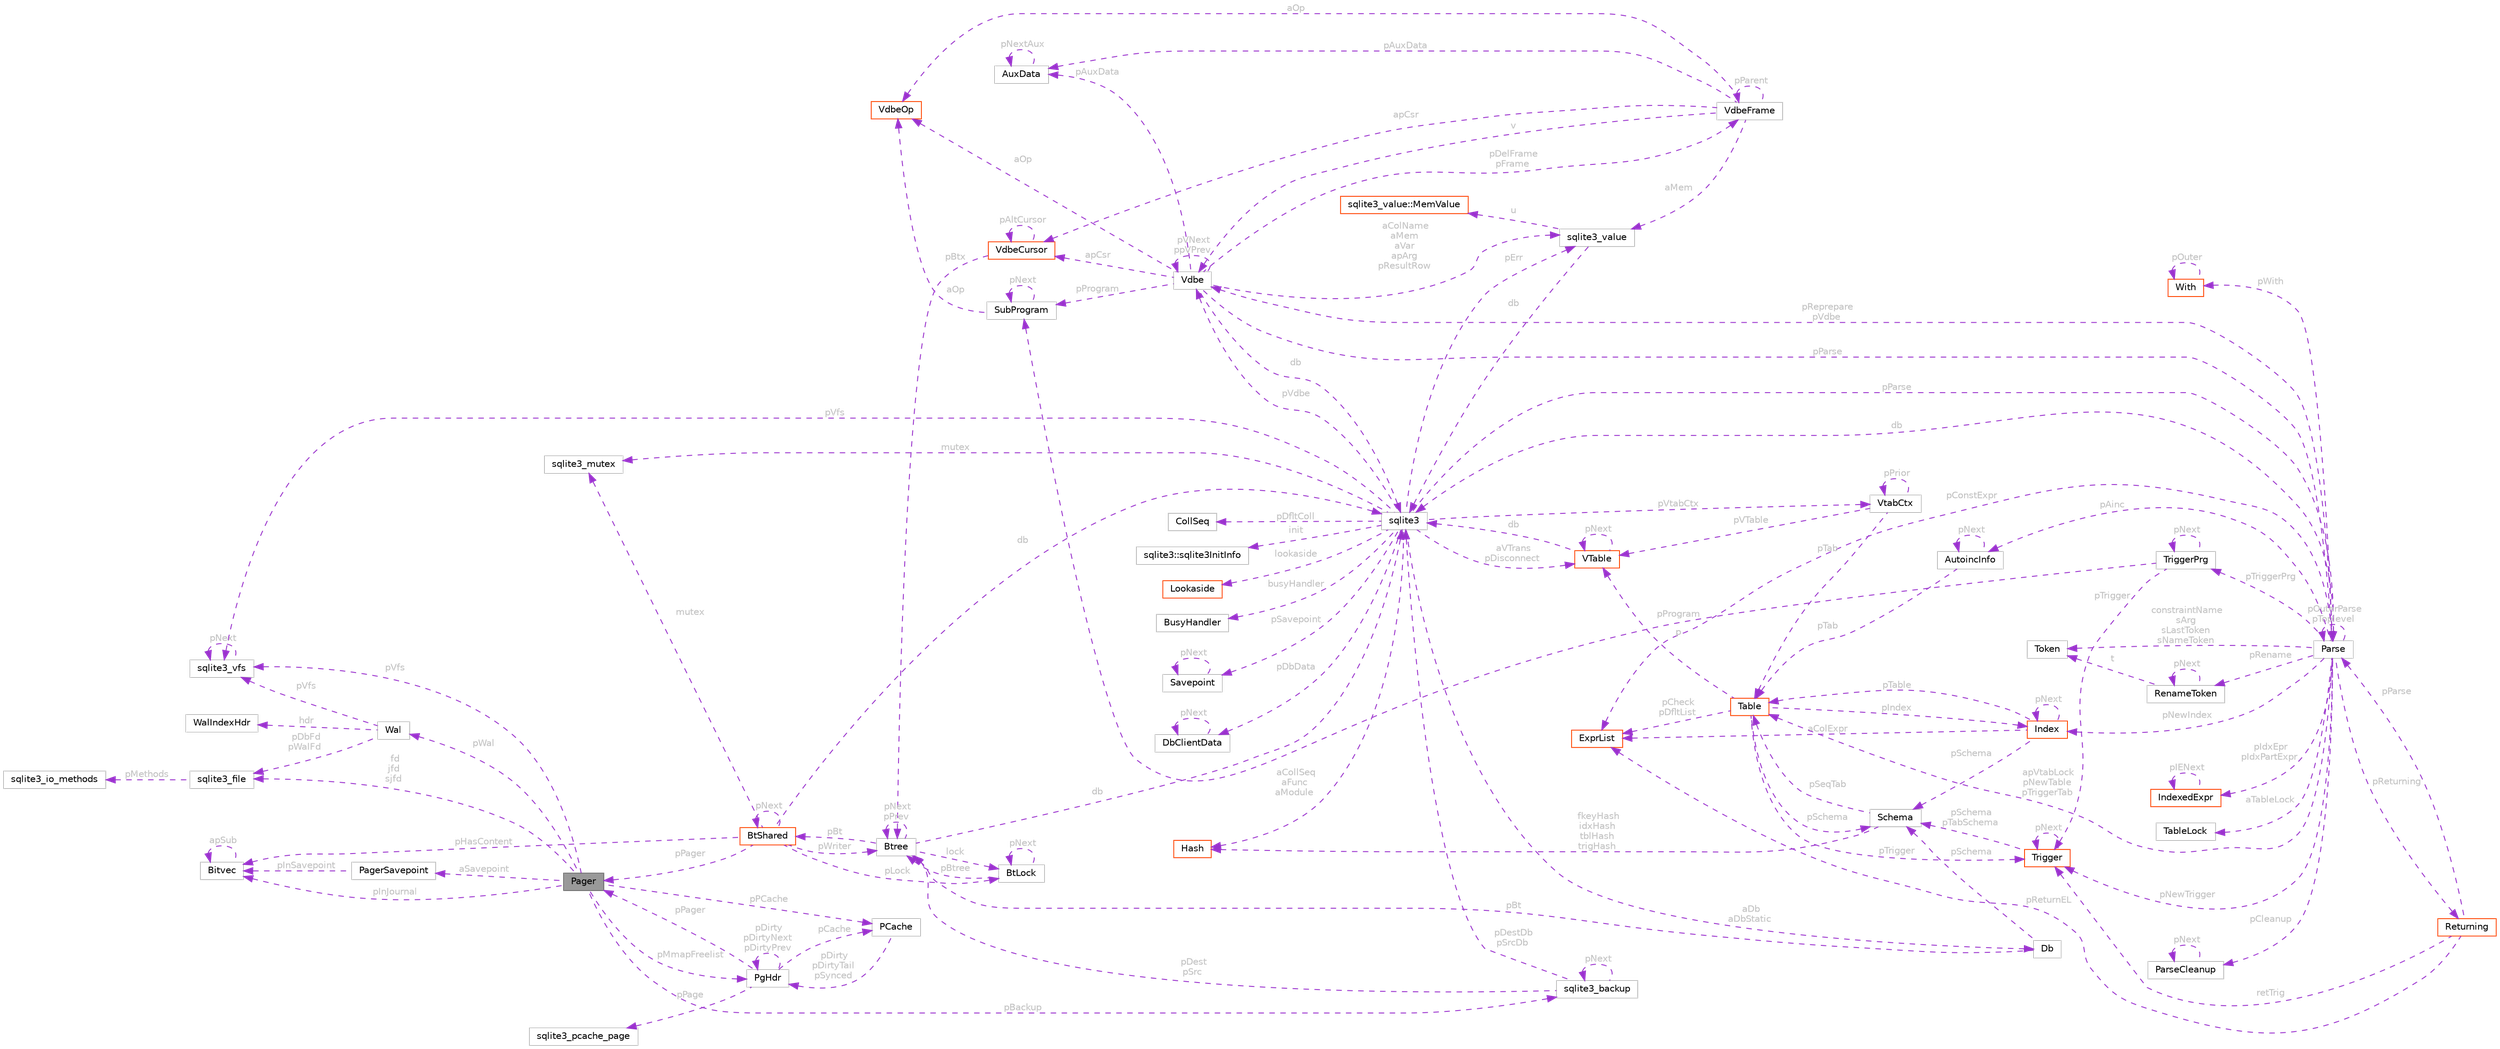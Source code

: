 digraph "Pager"
{
 // LATEX_PDF_SIZE
  bgcolor="transparent";
  edge [fontname=Helvetica,fontsize=10,labelfontname=Helvetica,labelfontsize=10];
  node [fontname=Helvetica,fontsize=10,shape=box,height=0.2,width=0.4];
  rankdir="LR";
  Node1 [id="Node000001",label="Pager",height=0.2,width=0.4,color="gray40", fillcolor="grey60", style="filled", fontcolor="black",tooltip=" "];
  Node2 -> Node1 [id="edge1_Node000001_Node000002",dir="back",color="darkorchid3",style="dashed",tooltip=" ",label=" pVfs",fontcolor="grey" ];
  Node2 [id="Node000002",label="sqlite3_vfs",height=0.2,width=0.4,color="grey75", fillcolor="white", style="filled",URL="$structsqlite3__vfs.html",tooltip=" "];
  Node2 -> Node2 [id="edge2_Node000002_Node000002",dir="back",color="darkorchid3",style="dashed",tooltip=" ",label=" pNext",fontcolor="grey" ];
  Node3 -> Node1 [id="edge3_Node000001_Node000003",dir="back",color="darkorchid3",style="dashed",tooltip=" ",label=" pInJournal",fontcolor="grey" ];
  Node3 [id="Node000003",label="Bitvec",height=0.2,width=0.4,color="grey75", fillcolor="white", style="filled",URL="$structBitvec.html",tooltip=" "];
  Node3 -> Node3 [id="edge4_Node000003_Node000003",dir="back",color="darkorchid3",style="dashed",tooltip=" ",label=" apSub",fontcolor="grey" ];
  Node4 -> Node1 [id="edge5_Node000001_Node000004",dir="back",color="darkorchid3",style="dashed",tooltip=" ",label=" fd\njfd\nsjfd",fontcolor="grey" ];
  Node4 [id="Node000004",label="sqlite3_file",height=0.2,width=0.4,color="grey75", fillcolor="white", style="filled",URL="$structsqlite3__file.html",tooltip=" "];
  Node5 -> Node4 [id="edge6_Node000004_Node000005",dir="back",color="darkorchid3",style="dashed",tooltip=" ",label=" pMethods",fontcolor="grey" ];
  Node5 [id="Node000005",label="sqlite3_io_methods",height=0.2,width=0.4,color="grey75", fillcolor="white", style="filled",URL="$structsqlite3__io__methods.html",tooltip=" "];
  Node6 -> Node1 [id="edge7_Node000001_Node000006",dir="back",color="darkorchid3",style="dashed",tooltip=" ",label=" pBackup",fontcolor="grey" ];
  Node6 [id="Node000006",label="sqlite3_backup",height=0.2,width=0.4,color="grey75", fillcolor="white", style="filled",URL="$structsqlite3__backup.html",tooltip=" "];
  Node7 -> Node6 [id="edge8_Node000006_Node000007",dir="back",color="darkorchid3",style="dashed",tooltip=" ",label=" pDestDb\npSrcDb",fontcolor="grey" ];
  Node7 [id="Node000007",label="sqlite3",height=0.2,width=0.4,color="grey75", fillcolor="white", style="filled",URL="$structsqlite3.html",tooltip=" "];
  Node2 -> Node7 [id="edge9_Node000007_Node000002",dir="back",color="darkorchid3",style="dashed",tooltip=" ",label=" pVfs",fontcolor="grey" ];
  Node8 -> Node7 [id="edge10_Node000007_Node000008",dir="back",color="darkorchid3",style="dashed",tooltip=" ",label=" pVdbe",fontcolor="grey" ];
  Node8 [id="Node000008",label="Vdbe",height=0.2,width=0.4,color="grey75", fillcolor="white", style="filled",URL="$structVdbe.html",tooltip=" "];
  Node7 -> Node8 [id="edge11_Node000008_Node000007",dir="back",color="darkorchid3",style="dashed",tooltip=" ",label=" db",fontcolor="grey" ];
  Node8 -> Node8 [id="edge12_Node000008_Node000008",dir="back",color="darkorchid3",style="dashed",tooltip=" ",label=" pVNext\nppVPrev",fontcolor="grey" ];
  Node9 -> Node8 [id="edge13_Node000008_Node000009",dir="back",color="darkorchid3",style="dashed",tooltip=" ",label=" pParse",fontcolor="grey" ];
  Node9 [id="Node000009",label="Parse",height=0.2,width=0.4,color="grey75", fillcolor="white", style="filled",URL="$structParse.html",tooltip=" "];
  Node7 -> Node9 [id="edge14_Node000009_Node000007",dir="back",color="darkorchid3",style="dashed",tooltip=" ",label=" db",fontcolor="grey" ];
  Node8 -> Node9 [id="edge15_Node000009_Node000008",dir="back",color="darkorchid3",style="dashed",tooltip=" ",label=" pReprepare\npVdbe",fontcolor="grey" ];
  Node10 -> Node9 [id="edge16_Node000009_Node000010",dir="back",color="darkorchid3",style="dashed",tooltip=" ",label=" pConstExpr",fontcolor="grey" ];
  Node10 [id="Node000010",label="ExprList",height=0.2,width=0.4,color="orangered", fillcolor="white", style="filled",URL="$structExprList.html",tooltip=" "];
  Node44 -> Node9 [id="edge17_Node000009_Node000044",dir="back",color="darkorchid3",style="dashed",tooltip=" ",label=" pIdxEpr\npIdxPartExpr",fontcolor="grey" ];
  Node44 [id="Node000044",label="IndexedExpr",height=0.2,width=0.4,color="orangered", fillcolor="white", style="filled",URL="$structIndexedExpr.html",tooltip=" "];
  Node44 -> Node44 [id="edge18_Node000044_Node000044",dir="back",color="darkorchid3",style="dashed",tooltip=" ",label=" pIENext",fontcolor="grey" ];
  Node45 -> Node9 [id="edge19_Node000009_Node000045",dir="back",color="darkorchid3",style="dashed",tooltip=" ",label=" aTableLock",fontcolor="grey" ];
  Node45 [id="Node000045",label="TableLock",height=0.2,width=0.4,color="grey75", fillcolor="white", style="filled",URL="$structTableLock.html",tooltip=" "];
  Node46 -> Node9 [id="edge20_Node000009_Node000046",dir="back",color="darkorchid3",style="dashed",tooltip=" ",label=" pAinc",fontcolor="grey" ];
  Node46 [id="Node000046",label="AutoincInfo",height=0.2,width=0.4,color="grey75", fillcolor="white", style="filled",URL="$structAutoincInfo.html",tooltip=" "];
  Node46 -> Node46 [id="edge21_Node000046_Node000046",dir="back",color="darkorchid3",style="dashed",tooltip=" ",label=" pNext",fontcolor="grey" ];
  Node16 -> Node46 [id="edge22_Node000046_Node000016",dir="back",color="darkorchid3",style="dashed",tooltip=" ",label=" pTab",fontcolor="grey" ];
  Node16 [id="Node000016",label="Table",height=0.2,width=0.4,color="orangered", fillcolor="white", style="filled",URL="$structTable.html",tooltip=" "];
  Node18 -> Node16 [id="edge23_Node000016_Node000018",dir="back",color="darkorchid3",style="dashed",tooltip=" ",label=" pIndex",fontcolor="grey" ];
  Node18 [id="Node000018",label="Index",height=0.2,width=0.4,color="orangered", fillcolor="white", style="filled",URL="$structIndex.html",tooltip=" "];
  Node16 -> Node18 [id="edge24_Node000018_Node000016",dir="back",color="darkorchid3",style="dashed",tooltip=" ",label=" pTable",fontcolor="grey" ];
  Node18 -> Node18 [id="edge25_Node000018_Node000018",dir="back",color="darkorchid3",style="dashed",tooltip=" ",label=" pNext",fontcolor="grey" ];
  Node19 -> Node18 [id="edge26_Node000018_Node000019",dir="back",color="darkorchid3",style="dashed",tooltip=" ",label=" pSchema",fontcolor="grey" ];
  Node19 [id="Node000019",label="Schema",height=0.2,width=0.4,color="grey75", fillcolor="white", style="filled",URL="$structSchema.html",tooltip=" "];
  Node20 -> Node19 [id="edge27_Node000019_Node000020",dir="back",color="darkorchid3",style="dashed",tooltip=" ",label=" fkeyHash\nidxHash\ntblHash\ntrigHash",fontcolor="grey" ];
  Node20 [id="Node000020",label="Hash",height=0.2,width=0.4,color="orangered", fillcolor="white", style="filled",URL="$structHash.html",tooltip=" "];
  Node16 -> Node19 [id="edge28_Node000019_Node000016",dir="back",color="darkorchid3",style="dashed",tooltip=" ",label=" pSeqTab",fontcolor="grey" ];
  Node10 -> Node18 [id="edge29_Node000018_Node000010",dir="back",color="darkorchid3",style="dashed",tooltip=" ",label=" aColExpr",fontcolor="grey" ];
  Node10 -> Node16 [id="edge30_Node000016_Node000010",dir="back",color="darkorchid3",style="dashed",tooltip=" ",label=" pCheck\npDfltList",fontcolor="grey" ];
  Node30 -> Node16 [id="edge31_Node000016_Node000030",dir="back",color="darkorchid3",style="dashed",tooltip=" ",label=" p",fontcolor="grey" ];
  Node30 [id="Node000030",label="VTable",height=0.2,width=0.4,color="orangered", fillcolor="white", style="filled",URL="$structVTable.html",tooltip=" "];
  Node7 -> Node30 [id="edge32_Node000030_Node000007",dir="back",color="darkorchid3",style="dashed",tooltip=" ",label=" db",fontcolor="grey" ];
  Node30 -> Node30 [id="edge33_Node000030_Node000030",dir="back",color="darkorchid3",style="dashed",tooltip=" ",label=" pNext",fontcolor="grey" ];
  Node24 -> Node16 [id="edge34_Node000016_Node000024",dir="back",color="darkorchid3",style="dashed",tooltip=" ",label=" pTrigger",fontcolor="grey" ];
  Node24 [id="Node000024",label="Trigger",height=0.2,width=0.4,color="orangered", fillcolor="white", style="filled",URL="$structTrigger.html",tooltip=" "];
  Node19 -> Node24 [id="edge35_Node000024_Node000019",dir="back",color="darkorchid3",style="dashed",tooltip=" ",label=" pSchema\npTabSchema",fontcolor="grey" ];
  Node24 -> Node24 [id="edge36_Node000024_Node000024",dir="back",color="darkorchid3",style="dashed",tooltip=" ",label=" pNext",fontcolor="grey" ];
  Node19 -> Node16 [id="edge37_Node000016_Node000019",dir="back",color="darkorchid3",style="dashed",tooltip=" ",label=" pSchema",fontcolor="grey" ];
  Node9 -> Node9 [id="edge38_Node000009_Node000009",dir="back",color="darkorchid3",style="dashed",tooltip=" ",label=" pOuterParse\npToplevel",fontcolor="grey" ];
  Node16 -> Node9 [id="edge39_Node000009_Node000016",dir="back",color="darkorchid3",style="dashed",tooltip=" ",label=" apVtabLock\npNewTable\npTriggerTab",fontcolor="grey" ];
  Node47 -> Node9 [id="edge40_Node000009_Node000047",dir="back",color="darkorchid3",style="dashed",tooltip=" ",label=" pTriggerPrg",fontcolor="grey" ];
  Node47 [id="Node000047",label="TriggerPrg",height=0.2,width=0.4,color="grey75", fillcolor="white", style="filled",URL="$structTriggerPrg.html",tooltip=" "];
  Node24 -> Node47 [id="edge41_Node000047_Node000024",dir="back",color="darkorchid3",style="dashed",tooltip=" ",label=" pTrigger",fontcolor="grey" ];
  Node47 -> Node47 [id="edge42_Node000047_Node000047",dir="back",color="darkorchid3",style="dashed",tooltip=" ",label=" pNext",fontcolor="grey" ];
  Node48 -> Node47 [id="edge43_Node000047_Node000048",dir="back",color="darkorchid3",style="dashed",tooltip=" ",label=" pProgram",fontcolor="grey" ];
  Node48 [id="Node000048",label="SubProgram",height=0.2,width=0.4,color="grey75", fillcolor="white", style="filled",URL="$structSubProgram.html",tooltip=" "];
  Node49 -> Node48 [id="edge44_Node000048_Node000049",dir="back",color="darkorchid3",style="dashed",tooltip=" ",label=" aOp",fontcolor="grey" ];
  Node49 [id="Node000049",label="VdbeOp",height=0.2,width=0.4,color="orangered", fillcolor="white", style="filled",URL="$structVdbeOp.html",tooltip=" "];
  Node48 -> Node48 [id="edge45_Node000048_Node000048",dir="back",color="darkorchid3",style="dashed",tooltip=" ",label=" pNext",fontcolor="grey" ];
  Node57 -> Node9 [id="edge46_Node000009_Node000057",dir="back",color="darkorchid3",style="dashed",tooltip=" ",label=" pCleanup",fontcolor="grey" ];
  Node57 [id="Node000057",label="ParseCleanup",height=0.2,width=0.4,color="grey75", fillcolor="white", style="filled",URL="$structParseCleanup.html",tooltip=" "];
  Node57 -> Node57 [id="edge47_Node000057_Node000057",dir="back",color="darkorchid3",style="dashed",tooltip=" ",label=" pNext",fontcolor="grey" ];
  Node58 -> Node9 [id="edge48_Node000009_Node000058",dir="back",color="darkorchid3",style="dashed",tooltip=" ",label=" constraintName\nsArg\nsLastToken\nsNameToken",fontcolor="grey" ];
  Node58 [id="Node000058",label="Token",height=0.2,width=0.4,color="grey75", fillcolor="white", style="filled",URL="$structToken.html",tooltip=" "];
  Node59 -> Node9 [id="edge49_Node000009_Node000059",dir="back",color="darkorchid3",style="dashed",tooltip=" ",label=" pReturning",fontcolor="grey" ];
  Node59 [id="Node000059",label="Returning",height=0.2,width=0.4,color="orangered", fillcolor="white", style="filled",URL="$structReturning.html",tooltip=" "];
  Node9 -> Node59 [id="edge50_Node000059_Node000009",dir="back",color="darkorchid3",style="dashed",tooltip=" ",label=" pParse",fontcolor="grey" ];
  Node10 -> Node59 [id="edge51_Node000059_Node000010",dir="back",color="darkorchid3",style="dashed",tooltip=" ",label=" pReturnEL",fontcolor="grey" ];
  Node24 -> Node59 [id="edge52_Node000059_Node000024",dir="back",color="darkorchid3",style="dashed",tooltip=" ",label=" retTrig",fontcolor="grey" ];
  Node18 -> Node9 [id="edge53_Node000009_Node000018",dir="back",color="darkorchid3",style="dashed",tooltip=" ",label=" pNewIndex",fontcolor="grey" ];
  Node24 -> Node9 [id="edge54_Node000009_Node000024",dir="back",color="darkorchid3",style="dashed",tooltip=" ",label=" pNewTrigger",fontcolor="grey" ];
  Node36 -> Node9 [id="edge55_Node000009_Node000036",dir="back",color="darkorchid3",style="dashed",tooltip=" ",label=" pWith",fontcolor="grey" ];
  Node36 [id="Node000036",label="With",height=0.2,width=0.4,color="orangered", fillcolor="white", style="filled",URL="$structWith.html",tooltip=" "];
  Node36 -> Node36 [id="edge56_Node000036_Node000036",dir="back",color="darkorchid3",style="dashed",tooltip=" ",label=" pOuter",fontcolor="grey" ];
  Node60 -> Node9 [id="edge57_Node000009_Node000060",dir="back",color="darkorchid3",style="dashed",tooltip=" ",label=" pRename",fontcolor="grey" ];
  Node60 [id="Node000060",label="RenameToken",height=0.2,width=0.4,color="grey75", fillcolor="white", style="filled",URL="$structRenameToken.html",tooltip=" "];
  Node58 -> Node60 [id="edge58_Node000060_Node000058",dir="back",color="darkorchid3",style="dashed",tooltip=" ",label=" t",fontcolor="grey" ];
  Node60 -> Node60 [id="edge59_Node000060_Node000060",dir="back",color="darkorchid3",style="dashed",tooltip=" ",label=" pNext",fontcolor="grey" ];
  Node52 -> Node8 [id="edge60_Node000008_Node000052",dir="back",color="darkorchid3",style="dashed",tooltip=" ",label=" aColName\naMem\naVar\napArg\npResultRow",fontcolor="grey" ];
  Node52 [id="Node000052",label="sqlite3_value",height=0.2,width=0.4,color="grey75", fillcolor="white", style="filled",URL="$structsqlite3__value.html",tooltip=" "];
  Node53 -> Node52 [id="edge61_Node000052_Node000053",dir="back",color="darkorchid3",style="dashed",tooltip=" ",label=" u",fontcolor="grey" ];
  Node53 [id="Node000053",label="sqlite3_value::MemValue",height=0.2,width=0.4,color="orangered", fillcolor="white", style="filled",URL="$unionsqlite3__value_1_1MemValue.html",tooltip=" "];
  Node7 -> Node52 [id="edge62_Node000052_Node000007",dir="back",color="darkorchid3",style="dashed",tooltip=" ",label=" db",fontcolor="grey" ];
  Node61 -> Node8 [id="edge63_Node000008_Node000061",dir="back",color="darkorchid3",style="dashed",tooltip=" ",label=" apCsr",fontcolor="grey" ];
  Node61 [id="Node000061",label="VdbeCursor",height=0.2,width=0.4,color="orangered", fillcolor="white", style="filled",URL="$structVdbeCursor.html",tooltip=" "];
  Node62 -> Node61 [id="edge64_Node000061_Node000062",dir="back",color="darkorchid3",style="dashed",tooltip=" ",label=" pBtx",fontcolor="grey" ];
  Node62 [id="Node000062",label="Btree",height=0.2,width=0.4,color="grey75", fillcolor="white", style="filled",URL="$structBtree.html",tooltip=" "];
  Node7 -> Node62 [id="edge65_Node000062_Node000007",dir="back",color="darkorchid3",style="dashed",tooltip=" ",label=" db",fontcolor="grey" ];
  Node63 -> Node62 [id="edge66_Node000062_Node000063",dir="back",color="darkorchid3",style="dashed",tooltip=" ",label=" pBt",fontcolor="grey" ];
  Node63 [id="Node000063",label="BtShared",height=0.2,width=0.4,color="orangered", fillcolor="white", style="filled",URL="$structBtShared.html",tooltip=" "];
  Node1 -> Node63 [id="edge67_Node000063_Node000001",dir="back",color="darkorchid3",style="dashed",tooltip=" ",label=" pPager",fontcolor="grey" ];
  Node7 -> Node63 [id="edge68_Node000063_Node000007",dir="back",color="darkorchid3",style="dashed",tooltip=" ",label=" db",fontcolor="grey" ];
  Node70 -> Node63 [id="edge69_Node000063_Node000070",dir="back",color="darkorchid3",style="dashed",tooltip=" ",label=" mutex",fontcolor="grey" ];
  Node70 [id="Node000070",label="sqlite3_mutex",height=0.2,width=0.4,color="grey75", fillcolor="white", style="filled",URL="$structsqlite3__mutex.html",tooltip=" "];
  Node3 -> Node63 [id="edge70_Node000063_Node000003",dir="back",color="darkorchid3",style="dashed",tooltip=" ",label=" pHasContent",fontcolor="grey" ];
  Node63 -> Node63 [id="edge71_Node000063_Node000063",dir="back",color="darkorchid3",style="dashed",tooltip=" ",label=" pNext",fontcolor="grey" ];
  Node71 -> Node63 [id="edge72_Node000063_Node000071",dir="back",color="darkorchid3",style="dashed",tooltip=" ",label=" pLock",fontcolor="grey" ];
  Node71 [id="Node000071",label="BtLock",height=0.2,width=0.4,color="grey75", fillcolor="white", style="filled",URL="$structBtLock.html",tooltip=" "];
  Node62 -> Node71 [id="edge73_Node000071_Node000062",dir="back",color="darkorchid3",style="dashed",tooltip=" ",label=" pBtree",fontcolor="grey" ];
  Node71 -> Node71 [id="edge74_Node000071_Node000071",dir="back",color="darkorchid3",style="dashed",tooltip=" ",label=" pNext",fontcolor="grey" ];
  Node62 -> Node63 [id="edge75_Node000063_Node000062",dir="back",color="darkorchid3",style="dashed",tooltip=" ",label=" pWriter",fontcolor="grey" ];
  Node62 -> Node62 [id="edge76_Node000062_Node000062",dir="back",color="darkorchid3",style="dashed",tooltip=" ",label=" pNext\npPrev",fontcolor="grey" ];
  Node71 -> Node62 [id="edge77_Node000062_Node000071",dir="back",color="darkorchid3",style="dashed",tooltip=" ",label=" lock",fontcolor="grey" ];
  Node61 -> Node61 [id="edge78_Node000061_Node000061",dir="back",color="darkorchid3",style="dashed",tooltip=" ",label=" pAltCursor",fontcolor="grey" ];
  Node49 -> Node8 [id="edge79_Node000008_Node000049",dir="back",color="darkorchid3",style="dashed",tooltip=" ",label=" aOp",fontcolor="grey" ];
  Node84 -> Node8 [id="edge80_Node000008_Node000084",dir="back",color="darkorchid3",style="dashed",tooltip=" ",label=" pDelFrame\npFrame",fontcolor="grey" ];
  Node84 [id="Node000084",label="VdbeFrame",height=0.2,width=0.4,color="grey75", fillcolor="white", style="filled",URL="$structVdbeFrame.html",tooltip=" "];
  Node8 -> Node84 [id="edge81_Node000084_Node000008",dir="back",color="darkorchid3",style="dashed",tooltip=" ",label=" v",fontcolor="grey" ];
  Node84 -> Node84 [id="edge82_Node000084_Node000084",dir="back",color="darkorchid3",style="dashed",tooltip=" ",label=" pParent",fontcolor="grey" ];
  Node49 -> Node84 [id="edge83_Node000084_Node000049",dir="back",color="darkorchid3",style="dashed",tooltip=" ",label=" aOp",fontcolor="grey" ];
  Node52 -> Node84 [id="edge84_Node000084_Node000052",dir="back",color="darkorchid3",style="dashed",tooltip=" ",label=" aMem",fontcolor="grey" ];
  Node61 -> Node84 [id="edge85_Node000084_Node000061",dir="back",color="darkorchid3",style="dashed",tooltip=" ",label=" apCsr",fontcolor="grey" ];
  Node85 -> Node84 [id="edge86_Node000084_Node000085",dir="back",color="darkorchid3",style="dashed",tooltip=" ",label=" pAuxData",fontcolor="grey" ];
  Node85 [id="Node000085",label="AuxData",height=0.2,width=0.4,color="grey75", fillcolor="white", style="filled",URL="$structAuxData.html",tooltip=" "];
  Node85 -> Node85 [id="edge87_Node000085_Node000085",dir="back",color="darkorchid3",style="dashed",tooltip=" ",label=" pNextAux",fontcolor="grey" ];
  Node48 -> Node8 [id="edge88_Node000008_Node000048",dir="back",color="darkorchid3",style="dashed",tooltip=" ",label=" pProgram",fontcolor="grey" ];
  Node85 -> Node8 [id="edge89_Node000008_Node000085",dir="back",color="darkorchid3",style="dashed",tooltip=" ",label=" pAuxData",fontcolor="grey" ];
  Node54 -> Node7 [id="edge90_Node000007_Node000054",dir="back",color="darkorchid3",style="dashed",tooltip=" ",label=" pDfltColl",fontcolor="grey" ];
  Node54 [id="Node000054",label="CollSeq",height=0.2,width=0.4,color="grey75", fillcolor="white", style="filled",URL="$structCollSeq.html",tooltip=" "];
  Node70 -> Node7 [id="edge91_Node000007_Node000070",dir="back",color="darkorchid3",style="dashed",tooltip=" ",label=" mutex",fontcolor="grey" ];
  Node86 -> Node7 [id="edge92_Node000007_Node000086",dir="back",color="darkorchid3",style="dashed",tooltip=" ",label=" aDb\naDbStatic",fontcolor="grey" ];
  Node86 [id="Node000086",label="Db",height=0.2,width=0.4,color="grey75", fillcolor="white", style="filled",URL="$structDb.html",tooltip=" "];
  Node62 -> Node86 [id="edge93_Node000086_Node000062",dir="back",color="darkorchid3",style="dashed",tooltip=" ",label=" pBt",fontcolor="grey" ];
  Node19 -> Node86 [id="edge94_Node000086_Node000019",dir="back",color="darkorchid3",style="dashed",tooltip=" ",label=" pSchema",fontcolor="grey" ];
  Node87 -> Node7 [id="edge95_Node000007_Node000087",dir="back",color="darkorchid3",style="dashed",tooltip=" ",label=" init",fontcolor="grey" ];
  Node87 [id="Node000087",label="sqlite3::sqlite3InitInfo",height=0.2,width=0.4,color="grey75", fillcolor="white", style="filled",URL="$structsqlite3_1_1sqlite3InitInfo.html",tooltip=" "];
  Node9 -> Node7 [id="edge96_Node000007_Node000009",dir="back",color="darkorchid3",style="dashed",tooltip=" ",label=" pParse",fontcolor="grey" ];
  Node52 -> Node7 [id="edge97_Node000007_Node000052",dir="back",color="darkorchid3",style="dashed",tooltip=" ",label=" pErr",fontcolor="grey" ];
  Node88 -> Node7 [id="edge98_Node000007_Node000088",dir="back",color="darkorchid3",style="dashed",tooltip=" ",label=" lookaside",fontcolor="grey" ];
  Node88 [id="Node000088",label="Lookaside",height=0.2,width=0.4,color="orangered", fillcolor="white", style="filled",URL="$structLookaside.html",tooltip=" "];
  Node20 -> Node7 [id="edge99_Node000007_Node000020",dir="back",color="darkorchid3",style="dashed",tooltip=" ",label=" aCollSeq\naFunc\naModule",fontcolor="grey" ];
  Node90 -> Node7 [id="edge100_Node000007_Node000090",dir="back",color="darkorchid3",style="dashed",tooltip=" ",label=" pVtabCtx",fontcolor="grey" ];
  Node90 [id="Node000090",label="VtabCtx",height=0.2,width=0.4,color="grey75", fillcolor="white", style="filled",URL="$structVtabCtx.html",tooltip=" "];
  Node30 -> Node90 [id="edge101_Node000090_Node000030",dir="back",color="darkorchid3",style="dashed",tooltip=" ",label=" pVTable",fontcolor="grey" ];
  Node16 -> Node90 [id="edge102_Node000090_Node000016",dir="back",color="darkorchid3",style="dashed",tooltip=" ",label=" pTab",fontcolor="grey" ];
  Node90 -> Node90 [id="edge103_Node000090_Node000090",dir="back",color="darkorchid3",style="dashed",tooltip=" ",label=" pPrior",fontcolor="grey" ];
  Node30 -> Node7 [id="edge104_Node000007_Node000030",dir="back",color="darkorchid3",style="dashed",tooltip=" ",label=" aVTrans\npDisconnect",fontcolor="grey" ];
  Node91 -> Node7 [id="edge105_Node000007_Node000091",dir="back",color="darkorchid3",style="dashed",tooltip=" ",label=" busyHandler",fontcolor="grey" ];
  Node91 [id="Node000091",label="BusyHandler",height=0.2,width=0.4,color="grey75", fillcolor="white", style="filled",URL="$structBusyHandler.html",tooltip=" "];
  Node92 -> Node7 [id="edge106_Node000007_Node000092",dir="back",color="darkorchid3",style="dashed",tooltip=" ",label=" pSavepoint",fontcolor="grey" ];
  Node92 [id="Node000092",label="Savepoint",height=0.2,width=0.4,color="grey75", fillcolor="white", style="filled",URL="$structSavepoint.html",tooltip=" "];
  Node92 -> Node92 [id="edge107_Node000092_Node000092",dir="back",color="darkorchid3",style="dashed",tooltip=" ",label=" pNext",fontcolor="grey" ];
  Node93 -> Node7 [id="edge108_Node000007_Node000093",dir="back",color="darkorchid3",style="dashed",tooltip=" ",label=" pDbData",fontcolor="grey" ];
  Node93 [id="Node000093",label="DbClientData",height=0.2,width=0.4,color="grey75", fillcolor="white", style="filled",URL="$structDbClientData.html",tooltip=" "];
  Node93 -> Node93 [id="edge109_Node000093_Node000093",dir="back",color="darkorchid3",style="dashed",tooltip=" ",label=" pNext",fontcolor="grey" ];
  Node62 -> Node6 [id="edge110_Node000006_Node000062",dir="back",color="darkorchid3",style="dashed",tooltip=" ",label=" pDest\npSrc",fontcolor="grey" ];
  Node6 -> Node6 [id="edge111_Node000006_Node000006",dir="back",color="darkorchid3",style="dashed",tooltip=" ",label=" pNext",fontcolor="grey" ];
  Node94 -> Node1 [id="edge112_Node000001_Node000094",dir="back",color="darkorchid3",style="dashed",tooltip=" ",label=" aSavepoint",fontcolor="grey" ];
  Node94 [id="Node000094",label="PagerSavepoint",height=0.2,width=0.4,color="grey75", fillcolor="white", style="filled",URL="$structPagerSavepoint.html",tooltip=" "];
  Node3 -> Node94 [id="edge113_Node000094_Node000003",dir="back",color="darkorchid3",style="dashed",tooltip=" ",label=" pInSavepoint",fontcolor="grey" ];
  Node67 -> Node1 [id="edge114_Node000001_Node000067",dir="back",color="darkorchid3",style="dashed",tooltip=" ",label=" pMmapFreelist",fontcolor="grey" ];
  Node67 [id="Node000067",label="PgHdr",height=0.2,width=0.4,color="grey75", fillcolor="white", style="filled",URL="$structPgHdr.html",tooltip=" "];
  Node68 -> Node67 [id="edge115_Node000067_Node000068",dir="back",color="darkorchid3",style="dashed",tooltip=" ",label=" pPage",fontcolor="grey" ];
  Node68 [id="Node000068",label="sqlite3_pcache_page",height=0.2,width=0.4,color="grey75", fillcolor="white", style="filled",URL="$structsqlite3__pcache__page.html",tooltip=" "];
  Node69 -> Node67 [id="edge116_Node000067_Node000069",dir="back",color="darkorchid3",style="dashed",tooltip=" ",label=" pCache",fontcolor="grey" ];
  Node69 [id="Node000069",label="PCache",height=0.2,width=0.4,color="grey75", fillcolor="white", style="filled",URL="$structPCache.html",tooltip=" "];
  Node67 -> Node69 [id="edge117_Node000069_Node000067",dir="back",color="darkorchid3",style="dashed",tooltip=" ",label=" pDirty\npDirtyTail\npSynced",fontcolor="grey" ];
  Node67 -> Node67 [id="edge118_Node000067_Node000067",dir="back",color="darkorchid3",style="dashed",tooltip=" ",label=" pDirty\npDirtyNext\npDirtyPrev",fontcolor="grey" ];
  Node1 -> Node67 [id="edge119_Node000067_Node000001",dir="back",color="darkorchid3",style="dashed",tooltip=" ",label=" pPager",fontcolor="grey" ];
  Node69 -> Node1 [id="edge120_Node000001_Node000069",dir="back",color="darkorchid3",style="dashed",tooltip=" ",label=" pPCache",fontcolor="grey" ];
  Node95 -> Node1 [id="edge121_Node000001_Node000095",dir="back",color="darkorchid3",style="dashed",tooltip=" ",label=" pWal",fontcolor="grey" ];
  Node95 [id="Node000095",label="Wal",height=0.2,width=0.4,color="grey75", fillcolor="white", style="filled",URL="$structWal.html",tooltip=" "];
  Node2 -> Node95 [id="edge122_Node000095_Node000002",dir="back",color="darkorchid3",style="dashed",tooltip=" ",label=" pVfs",fontcolor="grey" ];
  Node4 -> Node95 [id="edge123_Node000095_Node000004",dir="back",color="darkorchid3",style="dashed",tooltip=" ",label=" pDbFd\npWalFd",fontcolor="grey" ];
  Node96 -> Node95 [id="edge124_Node000095_Node000096",dir="back",color="darkorchid3",style="dashed",tooltip=" ",label=" hdr",fontcolor="grey" ];
  Node96 [id="Node000096",label="WalIndexHdr",height=0.2,width=0.4,color="grey75", fillcolor="white", style="filled",URL="$structWalIndexHdr.html",tooltip=" "];
}
